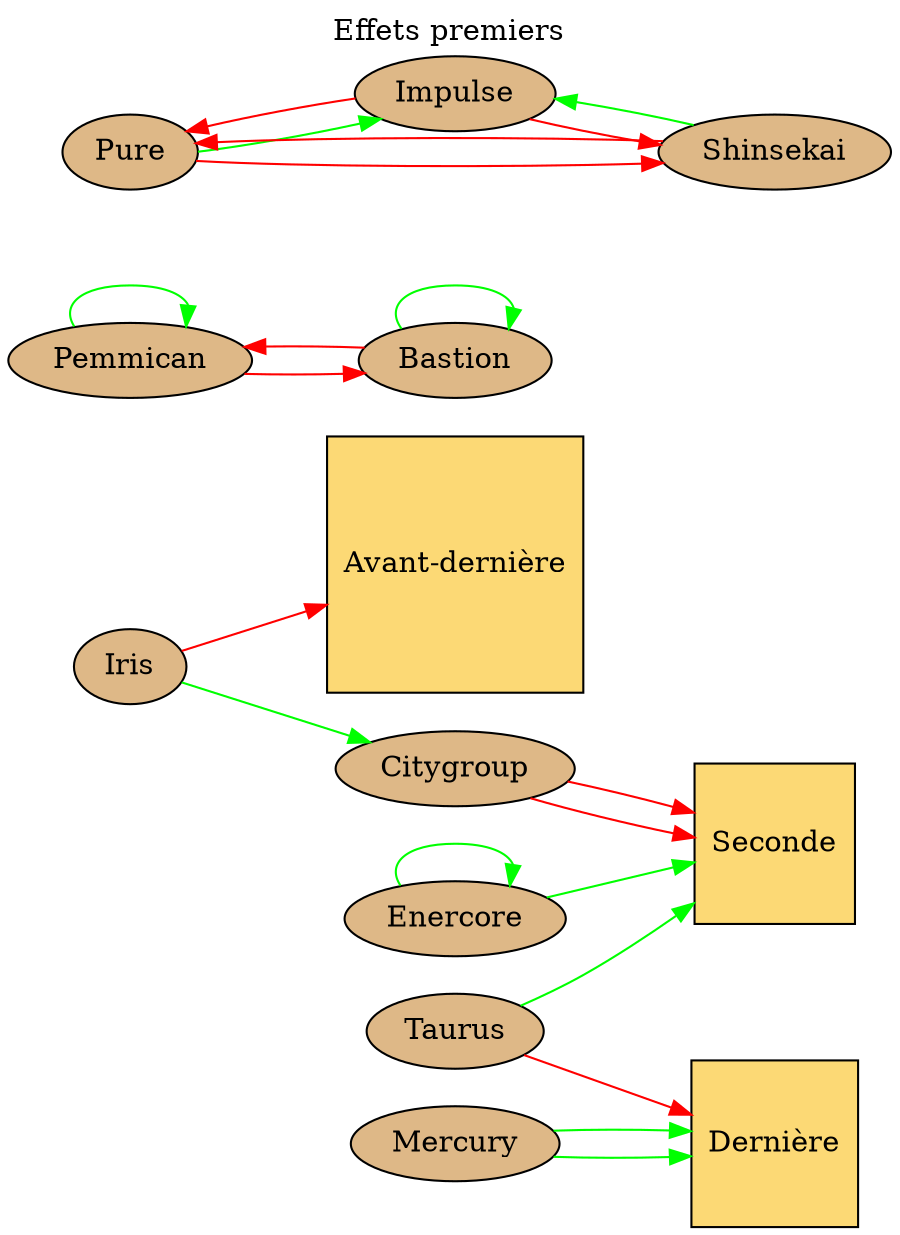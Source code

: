 # dot -T svg data/cities/detroit/graphviz/first.dot > website/static/graphviz/detroit/first.svg
digraph g{
	graph [
			rankdir = "LR"
			bgcolor=transparent
	];
	// title
	labelloc="t";
	label="Effets premiers";

	second [shape=square, fillcolor="#FCD975", style="filled", label="Seconde"];
	avantdernier [shape=square, fillcolor="#FCD975", style="filled", label="Avant-dernière"];
	dernier [shape=square, fillcolor="#FCD975", style="filled", label="Dernière"];

	pemmican [shape=ellipse, fillcolor="burlywood", style="filled", label="Pemmican"];
	bastion [shape=ellipse, fillcolor="burlywood", style="filled", label="Bastion"];
	citygroup [shape=ellipse, fillcolor="burlywood", style="filled", label="Citygroup"];
	enercore [shape=ellipse, fillcolor="burlywood", style="filled", label="Enercore"];
	iris [shape=ellipse, fillcolor="burlywood",style="filled", label="Iris"];
	mercury [shape=ellipse, fillcolor="burlywood", style="filled", label="Mercury"];
	pure [shape=ellipse, fillcolor="burlywood", style="filled", label="Pure"];
	impulse [shape=ellipse, fillcolor="burlywood", style="filled", label="Impulse"];
	shinsekai [shape=ellipse, fillcolor="burlywood", style="filled", label="Shinsekai"];
	taurus [shape=ellipse, fillcolor="burlywood", style="filled", label="Taurus"];

	taurus -> dernier [color="red"];
	taurus -> second [color="green"];

	bastion -> pemmican [color="red"];
	bastion -> bastion [color="green"];

	pemmican -> pemmican [color="green"];
	pemmican -> bastion [color="red"];

	citygroup-> second [color="red"];
	citygroup-> second [color="red"];

	enercore -> enercore [color="green"];
	enercore -> second [color="green"];

	shinsekai -> pure [color="red"];
	shinsekai -> impulse [color="green"];

	impulse -> shinsekai [color="red"];
	impulse -> pure [color="red"];

	pure -> shinsekai [color="red"];
	pure -> impulse [color="green"];

	mercury -> dernier [color="green"];
	mercury -> dernier [color="green"];

	iris -> avantdernier [color="red"];
	iris -> citygroup [color="green"];
}
